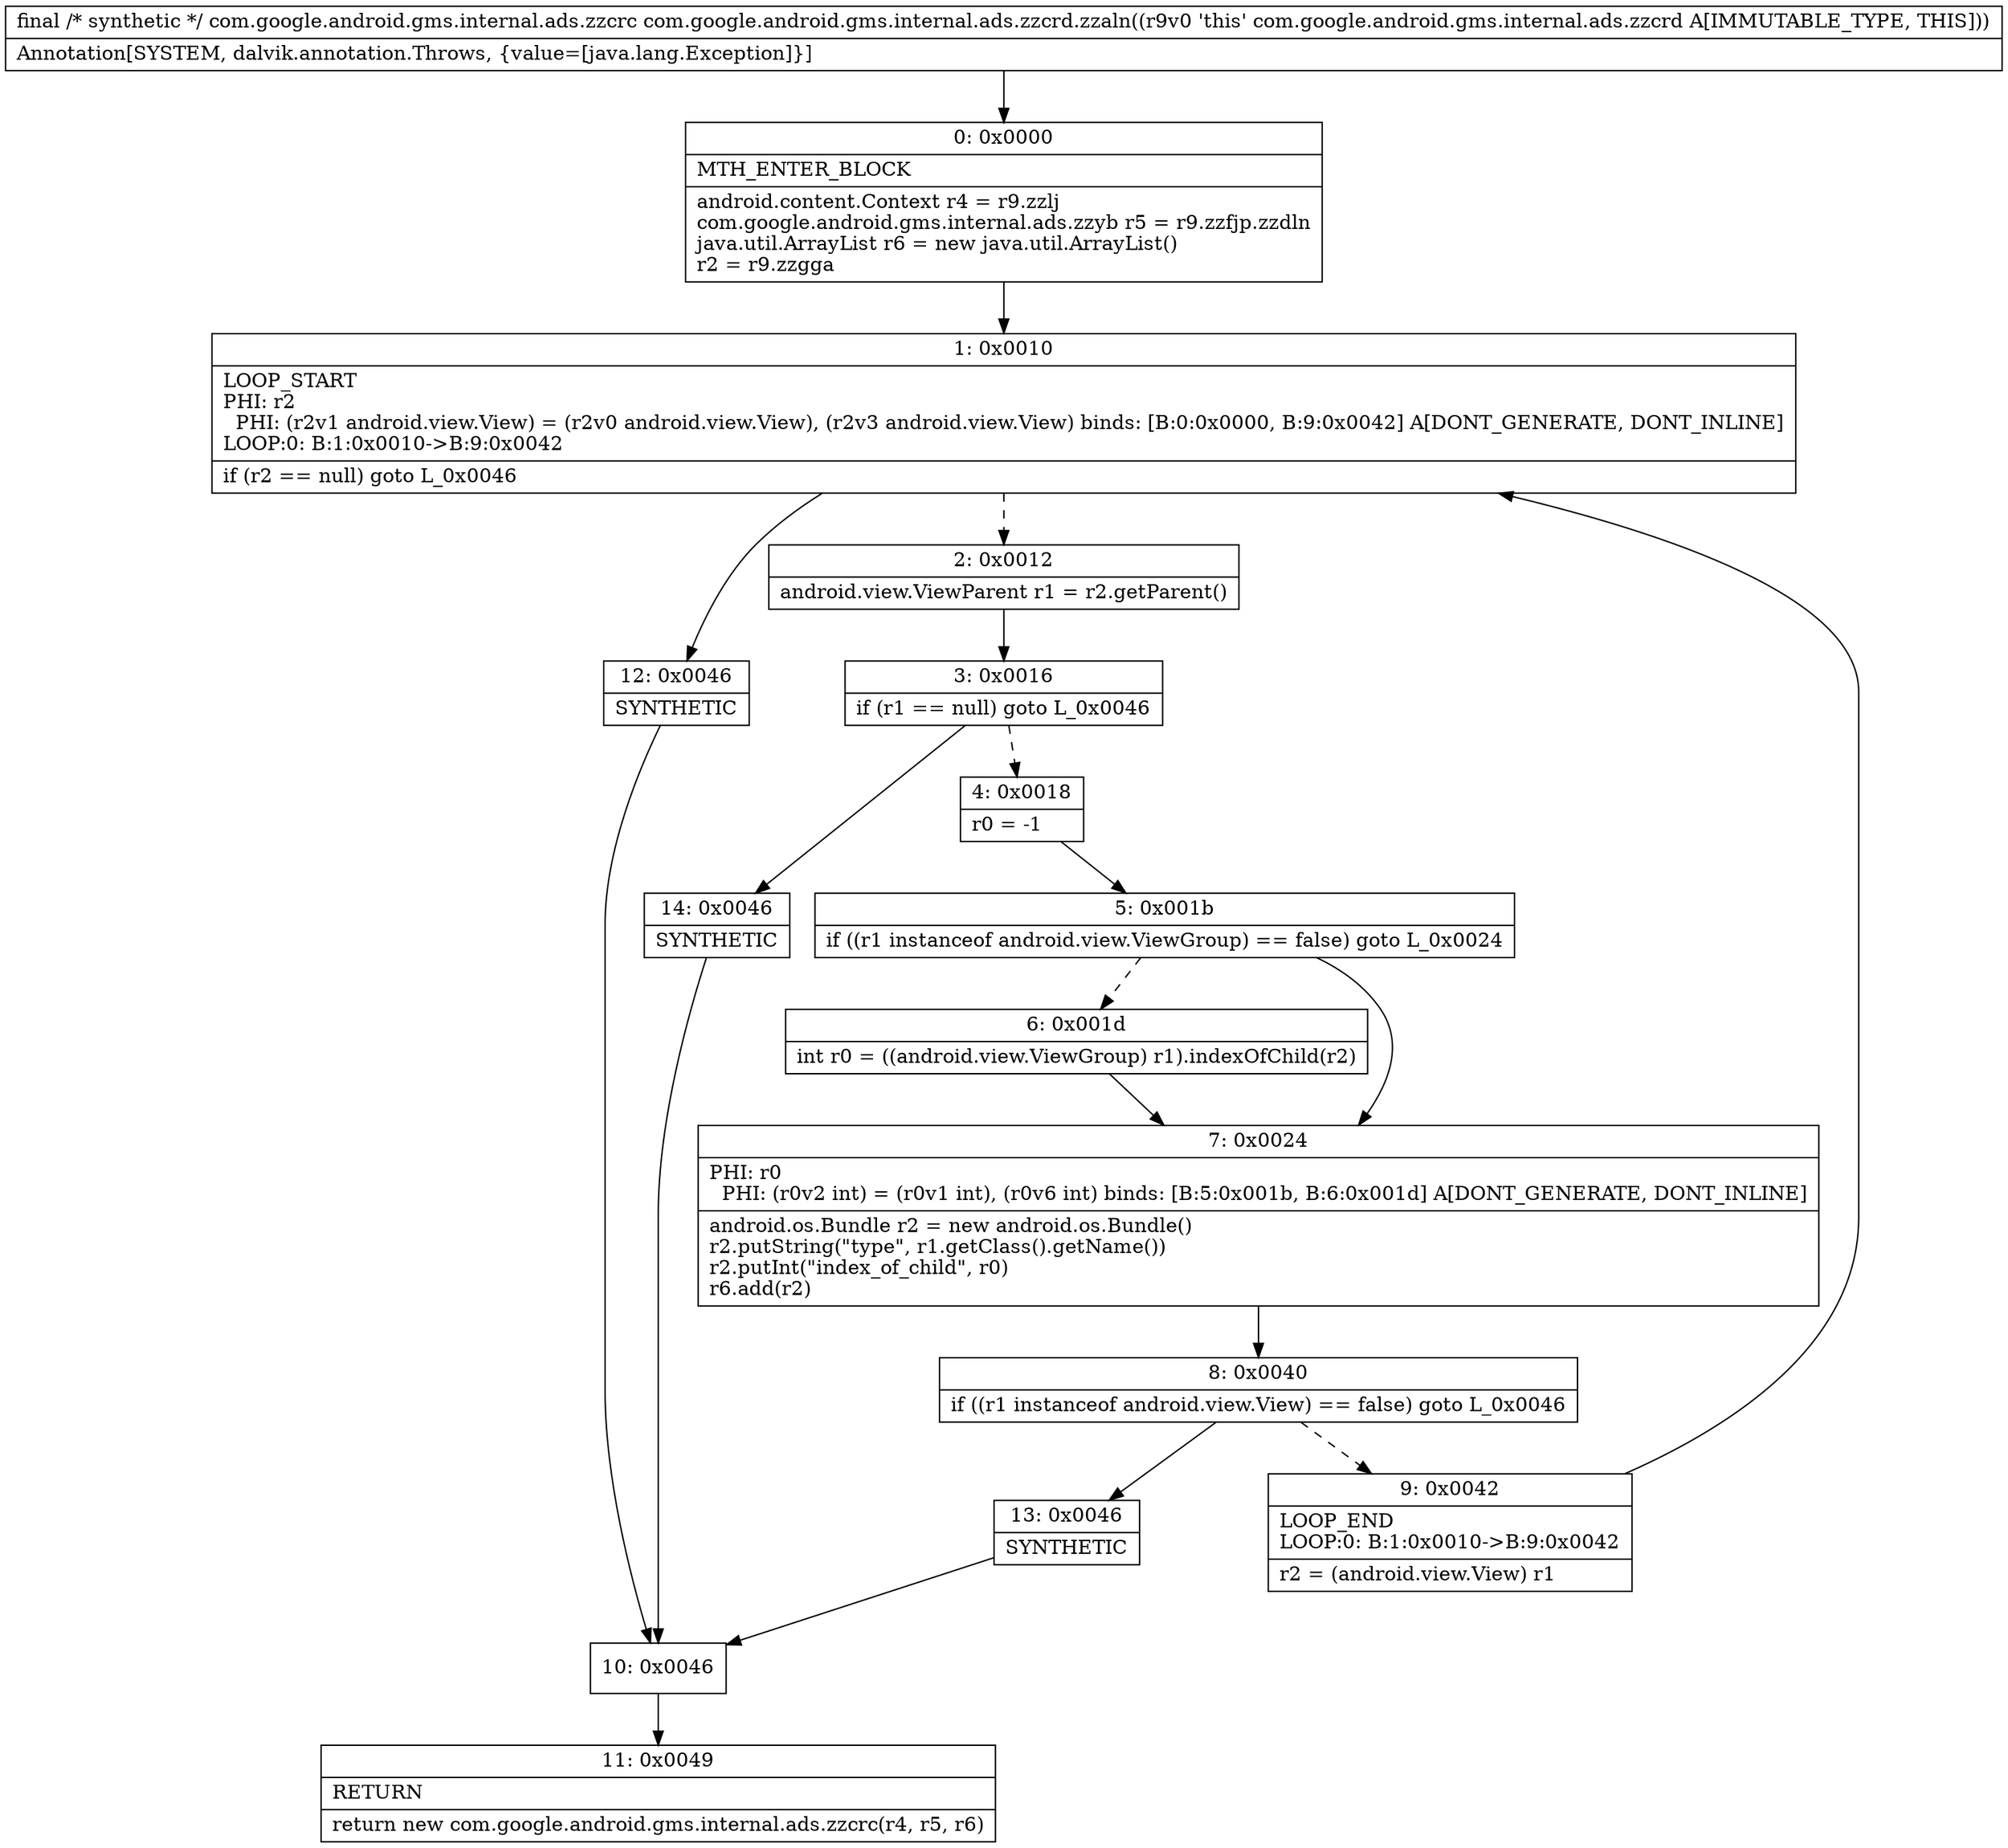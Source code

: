 digraph "CFG forcom.google.android.gms.internal.ads.zzcrd.zzaln()Lcom\/google\/android\/gms\/internal\/ads\/zzcrc;" {
Node_0 [shape=record,label="{0\:\ 0x0000|MTH_ENTER_BLOCK\l|android.content.Context r4 = r9.zzlj\lcom.google.android.gms.internal.ads.zzyb r5 = r9.zzfjp.zzdln\ljava.util.ArrayList r6 = new java.util.ArrayList()\lr2 = r9.zzgga\l}"];
Node_1 [shape=record,label="{1\:\ 0x0010|LOOP_START\lPHI: r2 \l  PHI: (r2v1 android.view.View) = (r2v0 android.view.View), (r2v3 android.view.View) binds: [B:0:0x0000, B:9:0x0042] A[DONT_GENERATE, DONT_INLINE]\lLOOP:0: B:1:0x0010\-\>B:9:0x0042\l|if (r2 == null) goto L_0x0046\l}"];
Node_2 [shape=record,label="{2\:\ 0x0012|android.view.ViewParent r1 = r2.getParent()\l}"];
Node_3 [shape=record,label="{3\:\ 0x0016|if (r1 == null) goto L_0x0046\l}"];
Node_4 [shape=record,label="{4\:\ 0x0018|r0 = \-1\l}"];
Node_5 [shape=record,label="{5\:\ 0x001b|if ((r1 instanceof android.view.ViewGroup) == false) goto L_0x0024\l}"];
Node_6 [shape=record,label="{6\:\ 0x001d|int r0 = ((android.view.ViewGroup) r1).indexOfChild(r2)\l}"];
Node_7 [shape=record,label="{7\:\ 0x0024|PHI: r0 \l  PHI: (r0v2 int) = (r0v1 int), (r0v6 int) binds: [B:5:0x001b, B:6:0x001d] A[DONT_GENERATE, DONT_INLINE]\l|android.os.Bundle r2 = new android.os.Bundle()\lr2.putString(\"type\", r1.getClass().getName())\lr2.putInt(\"index_of_child\", r0)\lr6.add(r2)\l}"];
Node_8 [shape=record,label="{8\:\ 0x0040|if ((r1 instanceof android.view.View) == false) goto L_0x0046\l}"];
Node_9 [shape=record,label="{9\:\ 0x0042|LOOP_END\lLOOP:0: B:1:0x0010\-\>B:9:0x0042\l|r2 = (android.view.View) r1\l}"];
Node_10 [shape=record,label="{10\:\ 0x0046}"];
Node_11 [shape=record,label="{11\:\ 0x0049|RETURN\l|return new com.google.android.gms.internal.ads.zzcrc(r4, r5, r6)\l}"];
Node_12 [shape=record,label="{12\:\ 0x0046|SYNTHETIC\l}"];
Node_13 [shape=record,label="{13\:\ 0x0046|SYNTHETIC\l}"];
Node_14 [shape=record,label="{14\:\ 0x0046|SYNTHETIC\l}"];
MethodNode[shape=record,label="{final \/* synthetic *\/ com.google.android.gms.internal.ads.zzcrc com.google.android.gms.internal.ads.zzcrd.zzaln((r9v0 'this' com.google.android.gms.internal.ads.zzcrd A[IMMUTABLE_TYPE, THIS]))  | Annotation[SYSTEM, dalvik.annotation.Throws, \{value=[java.lang.Exception]\}]\l}"];
MethodNode -> Node_0;
Node_0 -> Node_1;
Node_1 -> Node_2[style=dashed];
Node_1 -> Node_12;
Node_2 -> Node_3;
Node_3 -> Node_4[style=dashed];
Node_3 -> Node_14;
Node_4 -> Node_5;
Node_5 -> Node_6[style=dashed];
Node_5 -> Node_7;
Node_6 -> Node_7;
Node_7 -> Node_8;
Node_8 -> Node_9[style=dashed];
Node_8 -> Node_13;
Node_9 -> Node_1;
Node_10 -> Node_11;
Node_12 -> Node_10;
Node_13 -> Node_10;
Node_14 -> Node_10;
}

